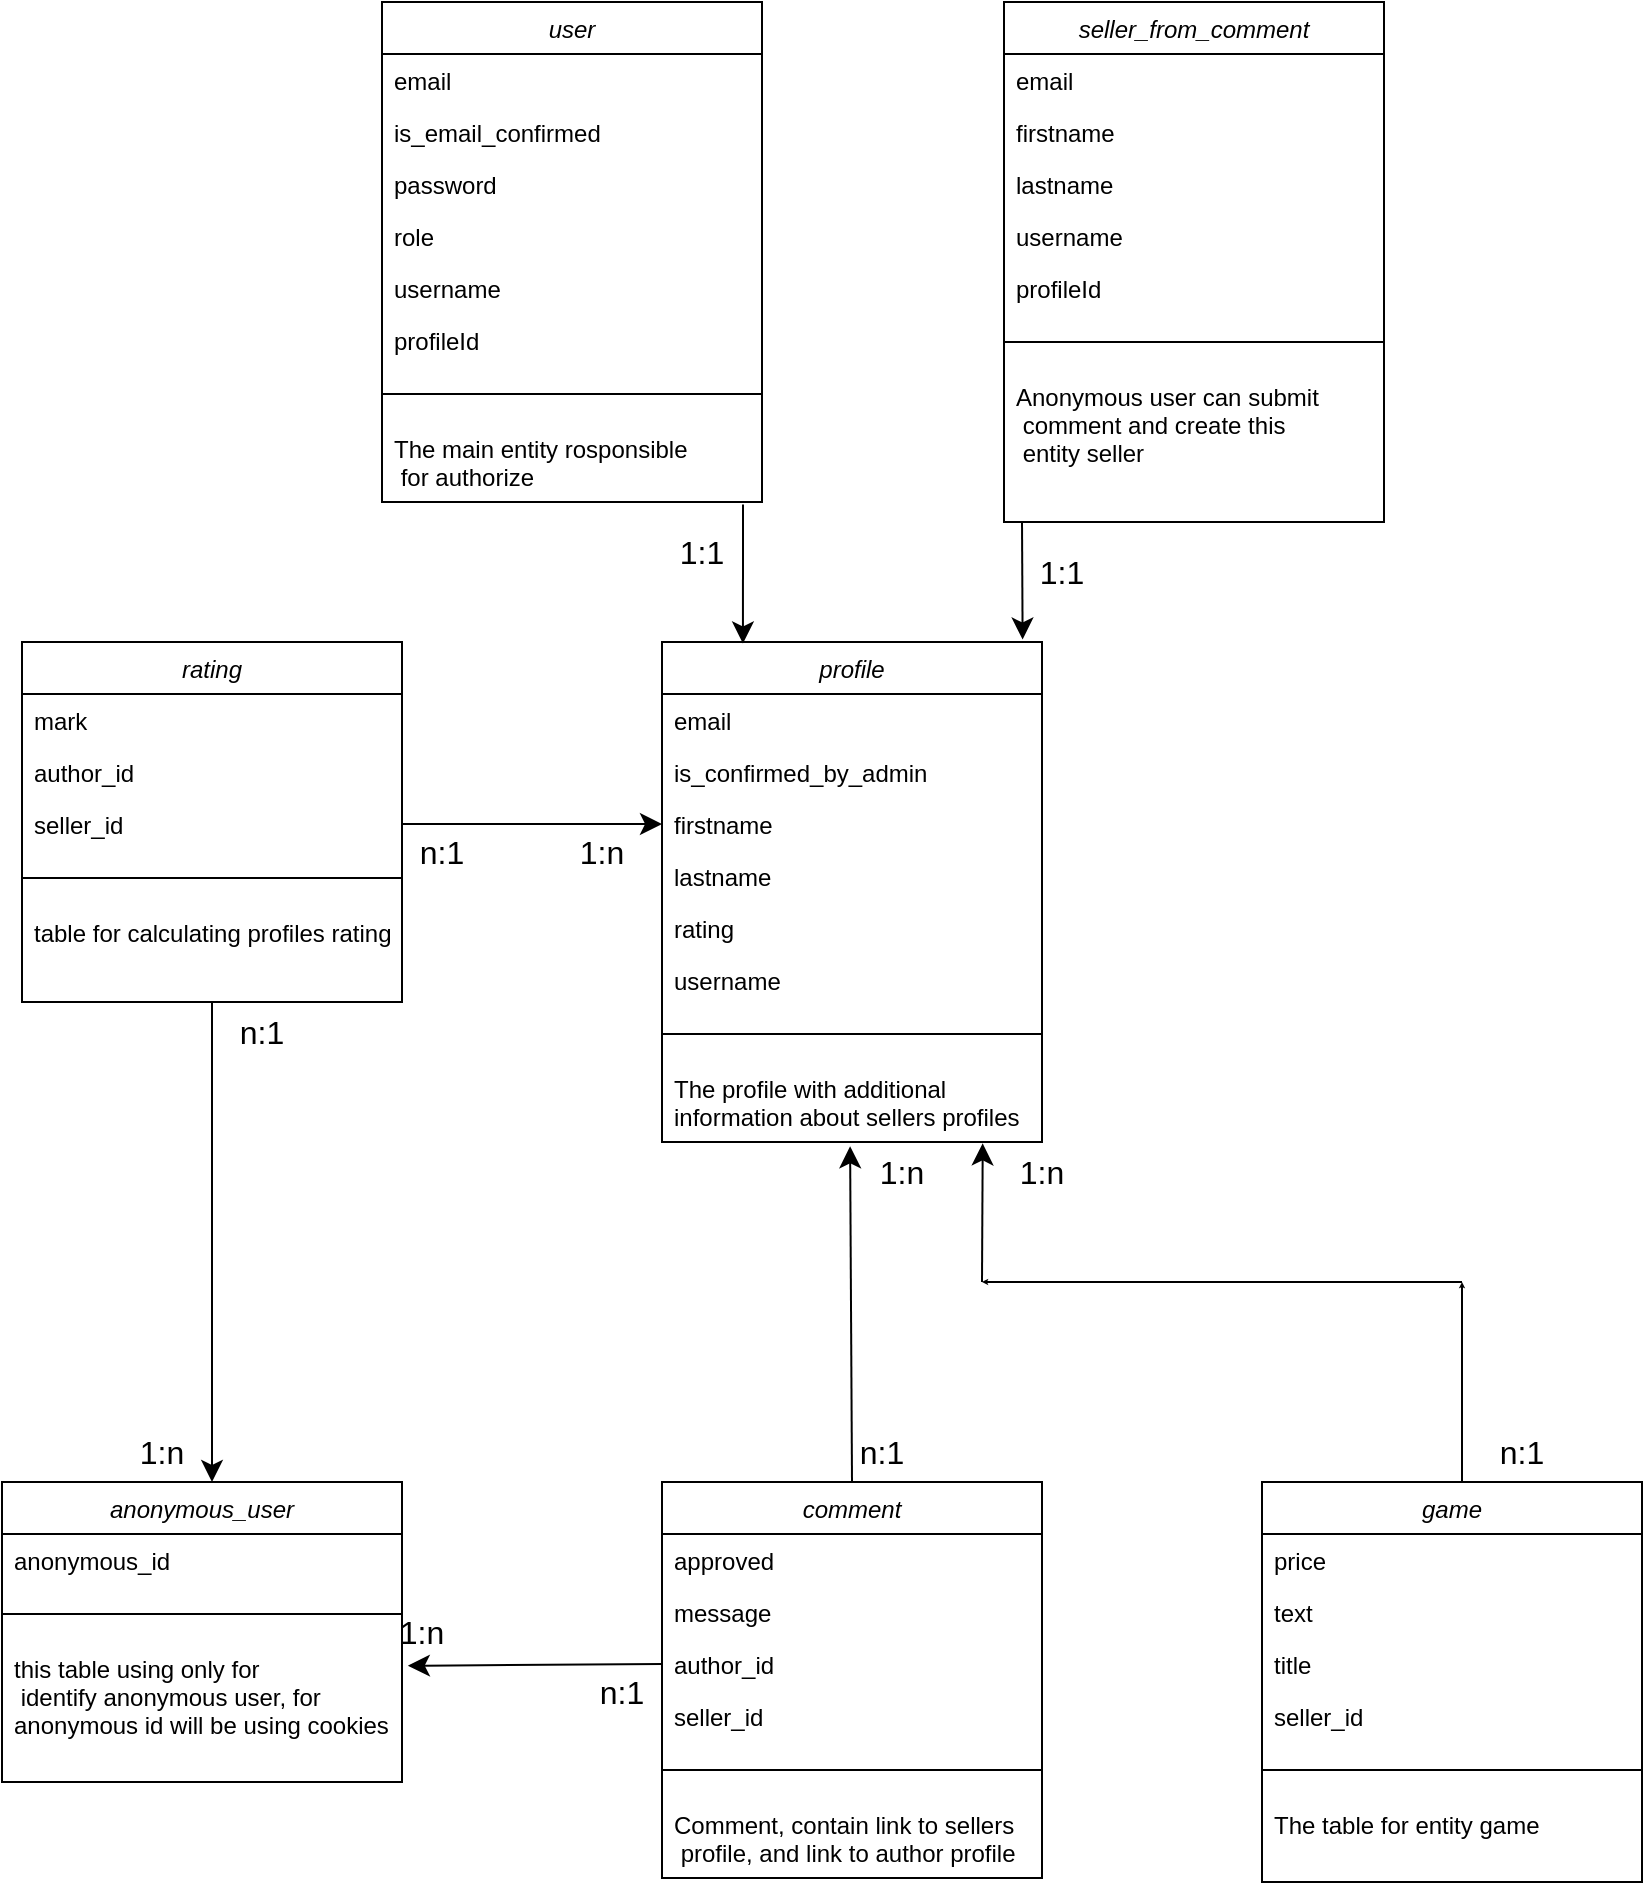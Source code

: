 <mxfile version="24.1.0" type="device">
  <diagram id="C5RBs43oDa-KdzZeNtuy" name="Page-1">
    <mxGraphModel dx="1500" dy="970" grid="0" gridSize="10" guides="1" tooltips="1" connect="1" arrows="1" fold="1" page="0" pageScale="1" pageWidth="1200" pageHeight="1920" math="0" shadow="0">
      <root>
        <mxCell id="WIyWlLk6GJQsqaUBKTNV-0" />
        <mxCell id="WIyWlLk6GJQsqaUBKTNV-1" parent="WIyWlLk6GJQsqaUBKTNV-0" />
        <mxCell id="zkfFHV4jXpPFQw0GAbJ--0" value="user" style="swimlane;fontStyle=2;align=center;verticalAlign=top;childLayout=stackLayout;horizontal=1;startSize=26;horizontalStack=0;resizeParent=1;resizeLast=0;collapsible=1;marginBottom=0;rounded=0;shadow=0;strokeWidth=1;" parent="WIyWlLk6GJQsqaUBKTNV-1" vertex="1">
          <mxGeometry x="220" y="120" width="190" height="250" as="geometry">
            <mxRectangle x="230" y="140" width="160" height="26" as="alternateBounds" />
          </mxGeometry>
        </mxCell>
        <mxCell id="zkfFHV4jXpPFQw0GAbJ--1" value="email" style="text;align=left;verticalAlign=top;spacingLeft=4;spacingRight=4;overflow=hidden;rotatable=0;points=[[0,0.5],[1,0.5]];portConstraint=eastwest;" parent="zkfFHV4jXpPFQw0GAbJ--0" vertex="1">
          <mxGeometry y="26" width="190" height="26" as="geometry" />
        </mxCell>
        <mxCell id="zkfFHV4jXpPFQw0GAbJ--2" value="is_email_confirmed" style="text;align=left;verticalAlign=top;spacingLeft=4;spacingRight=4;overflow=hidden;rotatable=0;points=[[0,0.5],[1,0.5]];portConstraint=eastwest;rounded=0;shadow=0;html=0;" parent="zkfFHV4jXpPFQw0GAbJ--0" vertex="1">
          <mxGeometry y="52" width="190" height="26" as="geometry" />
        </mxCell>
        <mxCell id="zkfFHV4jXpPFQw0GAbJ--3" value="password" style="text;align=left;verticalAlign=top;spacingLeft=4;spacingRight=4;overflow=hidden;rotatable=0;points=[[0,0.5],[1,0.5]];portConstraint=eastwest;rounded=0;shadow=0;html=0;" parent="zkfFHV4jXpPFQw0GAbJ--0" vertex="1">
          <mxGeometry y="78" width="190" height="26" as="geometry" />
        </mxCell>
        <mxCell id="-Q7iYM4gvQ6YKEnY_Iqd-0" value="role&#xa;" style="text;align=left;verticalAlign=top;spacingLeft=4;spacingRight=4;overflow=hidden;rotatable=0;points=[[0,0.5],[1,0.5]];portConstraint=eastwest;rounded=0;shadow=0;html=0;" vertex="1" parent="zkfFHV4jXpPFQw0GAbJ--0">
          <mxGeometry y="104" width="190" height="26" as="geometry" />
        </mxCell>
        <mxCell id="-Q7iYM4gvQ6YKEnY_Iqd-1" value="username" style="text;align=left;verticalAlign=top;spacingLeft=4;spacingRight=4;overflow=hidden;rotatable=0;points=[[0,0.5],[1,0.5]];portConstraint=eastwest;rounded=0;shadow=0;html=0;" vertex="1" parent="zkfFHV4jXpPFQw0GAbJ--0">
          <mxGeometry y="130" width="190" height="26" as="geometry" />
        </mxCell>
        <mxCell id="-Q7iYM4gvQ6YKEnY_Iqd-2" value="profileId" style="text;align=left;verticalAlign=top;spacingLeft=4;spacingRight=4;overflow=hidden;rotatable=0;points=[[0,0.5],[1,0.5]];portConstraint=eastwest;rounded=0;shadow=0;html=0;" vertex="1" parent="zkfFHV4jXpPFQw0GAbJ--0">
          <mxGeometry y="156" width="190" height="26" as="geometry" />
        </mxCell>
        <mxCell id="zkfFHV4jXpPFQw0GAbJ--4" value="" style="line;html=1;strokeWidth=1;align=left;verticalAlign=middle;spacingTop=-1;spacingLeft=3;spacingRight=3;rotatable=0;labelPosition=right;points=[];portConstraint=eastwest;" parent="zkfFHV4jXpPFQw0GAbJ--0" vertex="1">
          <mxGeometry y="182" width="190" height="28" as="geometry" />
        </mxCell>
        <mxCell id="zkfFHV4jXpPFQw0GAbJ--5" value="The main entity rosponsible&#xa; for authorize" style="text;align=left;verticalAlign=top;spacingLeft=4;spacingRight=4;overflow=hidden;rotatable=0;points=[[0,0.5],[1,0.5]];portConstraint=eastwest;" parent="zkfFHV4jXpPFQw0GAbJ--0" vertex="1">
          <mxGeometry y="210" width="190" height="40" as="geometry" />
        </mxCell>
        <mxCell id="-Q7iYM4gvQ6YKEnY_Iqd-26" style="edgeStyle=none;curved=1;rounded=0;orthogonalLoop=1;jettySize=auto;html=1;entryX=0.949;entryY=-0.005;entryDx=0;entryDy=0;fontSize=12;startSize=8;endSize=8;entryPerimeter=0;" edge="1" parent="WIyWlLk6GJQsqaUBKTNV-1" target="-Q7iYM4gvQ6YKEnY_Iqd-13">
          <mxGeometry relative="1" as="geometry">
            <mxPoint x="540" y="380" as="sourcePoint" />
          </mxGeometry>
        </mxCell>
        <mxCell id="-Q7iYM4gvQ6YKEnY_Iqd-3" value="seller_from_comment" style="swimlane;fontStyle=2;align=center;verticalAlign=top;childLayout=stackLayout;horizontal=1;startSize=26;horizontalStack=0;resizeParent=1;resizeLast=0;collapsible=1;marginBottom=0;rounded=0;shadow=0;strokeWidth=1;" vertex="1" parent="WIyWlLk6GJQsqaUBKTNV-1">
          <mxGeometry x="531" y="120" width="190" height="260" as="geometry">
            <mxRectangle x="230" y="140" width="160" height="26" as="alternateBounds" />
          </mxGeometry>
        </mxCell>
        <mxCell id="-Q7iYM4gvQ6YKEnY_Iqd-4" value="email" style="text;align=left;verticalAlign=top;spacingLeft=4;spacingRight=4;overflow=hidden;rotatable=0;points=[[0,0.5],[1,0.5]];portConstraint=eastwest;" vertex="1" parent="-Q7iYM4gvQ6YKEnY_Iqd-3">
          <mxGeometry y="26" width="190" height="26" as="geometry" />
        </mxCell>
        <mxCell id="-Q7iYM4gvQ6YKEnY_Iqd-5" value="firstname" style="text;align=left;verticalAlign=top;spacingLeft=4;spacingRight=4;overflow=hidden;rotatable=0;points=[[0,0.5],[1,0.5]];portConstraint=eastwest;rounded=0;shadow=0;html=0;" vertex="1" parent="-Q7iYM4gvQ6YKEnY_Iqd-3">
          <mxGeometry y="52" width="190" height="26" as="geometry" />
        </mxCell>
        <mxCell id="-Q7iYM4gvQ6YKEnY_Iqd-6" value="lastname" style="text;align=left;verticalAlign=top;spacingLeft=4;spacingRight=4;overflow=hidden;rotatable=0;points=[[0,0.5],[1,0.5]];portConstraint=eastwest;rounded=0;shadow=0;html=0;" vertex="1" parent="-Q7iYM4gvQ6YKEnY_Iqd-3">
          <mxGeometry y="78" width="190" height="26" as="geometry" />
        </mxCell>
        <mxCell id="-Q7iYM4gvQ6YKEnY_Iqd-7" value="username" style="text;align=left;verticalAlign=top;spacingLeft=4;spacingRight=4;overflow=hidden;rotatable=0;points=[[0,0.5],[1,0.5]];portConstraint=eastwest;rounded=0;shadow=0;html=0;" vertex="1" parent="-Q7iYM4gvQ6YKEnY_Iqd-3">
          <mxGeometry y="104" width="190" height="26" as="geometry" />
        </mxCell>
        <mxCell id="-Q7iYM4gvQ6YKEnY_Iqd-9" value="profileId" style="text;align=left;verticalAlign=top;spacingLeft=4;spacingRight=4;overflow=hidden;rotatable=0;points=[[0,0.5],[1,0.5]];portConstraint=eastwest;rounded=0;shadow=0;html=0;" vertex="1" parent="-Q7iYM4gvQ6YKEnY_Iqd-3">
          <mxGeometry y="130" width="190" height="26" as="geometry" />
        </mxCell>
        <mxCell id="-Q7iYM4gvQ6YKEnY_Iqd-10" value="" style="line;html=1;strokeWidth=1;align=left;verticalAlign=middle;spacingTop=-1;spacingLeft=3;spacingRight=3;rotatable=0;labelPosition=right;points=[];portConstraint=eastwest;" vertex="1" parent="-Q7iYM4gvQ6YKEnY_Iqd-3">
          <mxGeometry y="156" width="190" height="28" as="geometry" />
        </mxCell>
        <mxCell id="-Q7iYM4gvQ6YKEnY_Iqd-11" value="Anonymous user can submit&#xa; comment and create this&#xa; entity seller" style="text;align=left;verticalAlign=top;spacingLeft=4;spacingRight=4;overflow=hidden;rotatable=0;points=[[0,0.5],[1,0.5]];portConstraint=eastwest;" vertex="1" parent="-Q7iYM4gvQ6YKEnY_Iqd-3">
          <mxGeometry y="184" width="190" height="56" as="geometry" />
        </mxCell>
        <mxCell id="-Q7iYM4gvQ6YKEnY_Iqd-13" value="profile" style="swimlane;fontStyle=2;align=center;verticalAlign=top;childLayout=stackLayout;horizontal=1;startSize=26;horizontalStack=0;resizeParent=1;resizeLast=0;collapsible=1;marginBottom=0;rounded=0;shadow=0;strokeWidth=1;" vertex="1" parent="WIyWlLk6GJQsqaUBKTNV-1">
          <mxGeometry x="360" y="440" width="190" height="250" as="geometry">
            <mxRectangle x="230" y="140" width="160" height="26" as="alternateBounds" />
          </mxGeometry>
        </mxCell>
        <mxCell id="-Q7iYM4gvQ6YKEnY_Iqd-14" value="email" style="text;align=left;verticalAlign=top;spacingLeft=4;spacingRight=4;overflow=hidden;rotatable=0;points=[[0,0.5],[1,0.5]];portConstraint=eastwest;" vertex="1" parent="-Q7iYM4gvQ6YKEnY_Iqd-13">
          <mxGeometry y="26" width="190" height="26" as="geometry" />
        </mxCell>
        <mxCell id="-Q7iYM4gvQ6YKEnY_Iqd-15" value="is_confirmed_by_admin" style="text;align=left;verticalAlign=top;spacingLeft=4;spacingRight=4;overflow=hidden;rotatable=0;points=[[0,0.5],[1,0.5]];portConstraint=eastwest;rounded=0;shadow=0;html=0;" vertex="1" parent="-Q7iYM4gvQ6YKEnY_Iqd-13">
          <mxGeometry y="52" width="190" height="26" as="geometry" />
        </mxCell>
        <mxCell id="-Q7iYM4gvQ6YKEnY_Iqd-16" value="firstname" style="text;align=left;verticalAlign=top;spacingLeft=4;spacingRight=4;overflow=hidden;rotatable=0;points=[[0,0.5],[1,0.5]];portConstraint=eastwest;rounded=0;shadow=0;html=0;" vertex="1" parent="-Q7iYM4gvQ6YKEnY_Iqd-13">
          <mxGeometry y="78" width="190" height="26" as="geometry" />
        </mxCell>
        <mxCell id="-Q7iYM4gvQ6YKEnY_Iqd-17" value="lastname" style="text;align=left;verticalAlign=top;spacingLeft=4;spacingRight=4;overflow=hidden;rotatable=0;points=[[0,0.5],[1,0.5]];portConstraint=eastwest;rounded=0;shadow=0;html=0;" vertex="1" parent="-Q7iYM4gvQ6YKEnY_Iqd-13">
          <mxGeometry y="104" width="190" height="26" as="geometry" />
        </mxCell>
        <mxCell id="-Q7iYM4gvQ6YKEnY_Iqd-18" value="rating" style="text;align=left;verticalAlign=top;spacingLeft=4;spacingRight=4;overflow=hidden;rotatable=0;points=[[0,0.5],[1,0.5]];portConstraint=eastwest;rounded=0;shadow=0;html=0;" vertex="1" parent="-Q7iYM4gvQ6YKEnY_Iqd-13">
          <mxGeometry y="130" width="190" height="26" as="geometry" />
        </mxCell>
        <mxCell id="-Q7iYM4gvQ6YKEnY_Iqd-19" value="username" style="text;align=left;verticalAlign=top;spacingLeft=4;spacingRight=4;overflow=hidden;rotatable=0;points=[[0,0.5],[1,0.5]];portConstraint=eastwest;rounded=0;shadow=0;html=0;" vertex="1" parent="-Q7iYM4gvQ6YKEnY_Iqd-13">
          <mxGeometry y="156" width="190" height="26" as="geometry" />
        </mxCell>
        <mxCell id="-Q7iYM4gvQ6YKEnY_Iqd-20" value="" style="line;html=1;strokeWidth=1;align=left;verticalAlign=middle;spacingTop=-1;spacingLeft=3;spacingRight=3;rotatable=0;labelPosition=right;points=[];portConstraint=eastwest;" vertex="1" parent="-Q7iYM4gvQ6YKEnY_Iqd-13">
          <mxGeometry y="182" width="190" height="28" as="geometry" />
        </mxCell>
        <mxCell id="-Q7iYM4gvQ6YKEnY_Iqd-21" value="The profile with additional &#xa;information about sellers profiles" style="text;align=left;verticalAlign=top;spacingLeft=4;spacingRight=4;overflow=hidden;rotatable=0;points=[[0,0.5],[1,0.5]];portConstraint=eastwest;" vertex="1" parent="-Q7iYM4gvQ6YKEnY_Iqd-13">
          <mxGeometry y="210" width="190" height="40" as="geometry" />
        </mxCell>
        <mxCell id="-Q7iYM4gvQ6YKEnY_Iqd-23" style="edgeStyle=none;curved=1;rounded=0;orthogonalLoop=1;jettySize=auto;html=1;entryX=0.213;entryY=0.003;entryDx=0;entryDy=0;fontSize=12;startSize=8;endSize=8;exitX=0.95;exitY=1.03;exitDx=0;exitDy=0;exitPerimeter=0;entryPerimeter=0;" edge="1" parent="WIyWlLk6GJQsqaUBKTNV-1" source="zkfFHV4jXpPFQw0GAbJ--5" target="-Q7iYM4gvQ6YKEnY_Iqd-13">
          <mxGeometry relative="1" as="geometry" />
        </mxCell>
        <mxCell id="-Q7iYM4gvQ6YKEnY_Iqd-24" value="1:1" style="text;html=1;align=center;verticalAlign=middle;whiteSpace=wrap;rounded=0;fontSize=16;" vertex="1" parent="WIyWlLk6GJQsqaUBKTNV-1">
          <mxGeometry x="370" y="390" width="20" height="10" as="geometry" />
        </mxCell>
        <mxCell id="-Q7iYM4gvQ6YKEnY_Iqd-27" value="1:1" style="text;html=1;align=center;verticalAlign=middle;whiteSpace=wrap;rounded=0;fontSize=16;" vertex="1" parent="WIyWlLk6GJQsqaUBKTNV-1">
          <mxGeometry x="550" y="400" width="20" height="10" as="geometry" />
        </mxCell>
        <mxCell id="-Q7iYM4gvQ6YKEnY_Iqd-28" value="comment" style="swimlane;fontStyle=2;align=center;verticalAlign=top;childLayout=stackLayout;horizontal=1;startSize=26;horizontalStack=0;resizeParent=1;resizeLast=0;collapsible=1;marginBottom=0;rounded=0;shadow=0;strokeWidth=1;" vertex="1" parent="WIyWlLk6GJQsqaUBKTNV-1">
          <mxGeometry x="360" y="860" width="190" height="198" as="geometry">
            <mxRectangle x="230" y="140" width="160" height="26" as="alternateBounds" />
          </mxGeometry>
        </mxCell>
        <mxCell id="-Q7iYM4gvQ6YKEnY_Iqd-29" value="approved" style="text;align=left;verticalAlign=top;spacingLeft=4;spacingRight=4;overflow=hidden;rotatable=0;points=[[0,0.5],[1,0.5]];portConstraint=eastwest;" vertex="1" parent="-Q7iYM4gvQ6YKEnY_Iqd-28">
          <mxGeometry y="26" width="190" height="26" as="geometry" />
        </mxCell>
        <mxCell id="-Q7iYM4gvQ6YKEnY_Iqd-30" value="message" style="text;align=left;verticalAlign=top;spacingLeft=4;spacingRight=4;overflow=hidden;rotatable=0;points=[[0,0.5],[1,0.5]];portConstraint=eastwest;rounded=0;shadow=0;html=0;" vertex="1" parent="-Q7iYM4gvQ6YKEnY_Iqd-28">
          <mxGeometry y="52" width="190" height="26" as="geometry" />
        </mxCell>
        <mxCell id="-Q7iYM4gvQ6YKEnY_Iqd-31" value="author_id" style="text;align=left;verticalAlign=top;spacingLeft=4;spacingRight=4;overflow=hidden;rotatable=0;points=[[0,0.5],[1,0.5]];portConstraint=eastwest;rounded=0;shadow=0;html=0;" vertex="1" parent="-Q7iYM4gvQ6YKEnY_Iqd-28">
          <mxGeometry y="78" width="190" height="26" as="geometry" />
        </mxCell>
        <mxCell id="-Q7iYM4gvQ6YKEnY_Iqd-32" value="seller_id" style="text;align=left;verticalAlign=top;spacingLeft=4;spacingRight=4;overflow=hidden;rotatable=0;points=[[0,0.5],[1,0.5]];portConstraint=eastwest;rounded=0;shadow=0;html=0;" vertex="1" parent="-Q7iYM4gvQ6YKEnY_Iqd-28">
          <mxGeometry y="104" width="190" height="26" as="geometry" />
        </mxCell>
        <mxCell id="-Q7iYM4gvQ6YKEnY_Iqd-35" value="" style="line;html=1;strokeWidth=1;align=left;verticalAlign=middle;spacingTop=-1;spacingLeft=3;spacingRight=3;rotatable=0;labelPosition=right;points=[];portConstraint=eastwest;" vertex="1" parent="-Q7iYM4gvQ6YKEnY_Iqd-28">
          <mxGeometry y="130" width="190" height="28" as="geometry" />
        </mxCell>
        <mxCell id="-Q7iYM4gvQ6YKEnY_Iqd-36" value="Comment, contain link to sellers&#xa; profile, and link to author profile" style="text;align=left;verticalAlign=top;spacingLeft=4;spacingRight=4;overflow=hidden;rotatable=0;points=[[0,0.5],[1,0.5]];portConstraint=eastwest;" vertex="1" parent="-Q7iYM4gvQ6YKEnY_Iqd-28">
          <mxGeometry y="158" width="190" height="40" as="geometry" />
        </mxCell>
        <mxCell id="-Q7iYM4gvQ6YKEnY_Iqd-39" style="edgeStyle=none;curved=1;rounded=0;orthogonalLoop=1;jettySize=auto;html=1;exitX=0.5;exitY=0;exitDx=0;exitDy=0;entryX=0.495;entryY=1.054;entryDx=0;entryDy=0;entryPerimeter=0;fontSize=12;startSize=8;endSize=8;" edge="1" parent="WIyWlLk6GJQsqaUBKTNV-1" source="-Q7iYM4gvQ6YKEnY_Iqd-28" target="-Q7iYM4gvQ6YKEnY_Iqd-21">
          <mxGeometry relative="1" as="geometry" />
        </mxCell>
        <mxCell id="-Q7iYM4gvQ6YKEnY_Iqd-40" value="anonymous_user" style="swimlane;fontStyle=2;align=center;verticalAlign=top;childLayout=stackLayout;horizontal=1;startSize=26;horizontalStack=0;resizeParent=1;resizeLast=0;collapsible=1;marginBottom=0;rounded=0;shadow=0;strokeWidth=1;" vertex="1" parent="WIyWlLk6GJQsqaUBKTNV-1">
          <mxGeometry x="30" y="860" width="200" height="150" as="geometry">
            <mxRectangle x="230" y="140" width="160" height="26" as="alternateBounds" />
          </mxGeometry>
        </mxCell>
        <mxCell id="-Q7iYM4gvQ6YKEnY_Iqd-46" value="anonymous_id" style="text;align=left;verticalAlign=top;spacingLeft=4;spacingRight=4;overflow=hidden;rotatable=0;points=[[0,0.5],[1,0.5]];portConstraint=eastwest;rounded=0;shadow=0;html=0;" vertex="1" parent="-Q7iYM4gvQ6YKEnY_Iqd-40">
          <mxGeometry y="26" width="200" height="26" as="geometry" />
        </mxCell>
        <mxCell id="-Q7iYM4gvQ6YKEnY_Iqd-47" value="" style="line;html=1;strokeWidth=1;align=left;verticalAlign=middle;spacingTop=-1;spacingLeft=3;spacingRight=3;rotatable=0;labelPosition=right;points=[];portConstraint=eastwest;" vertex="1" parent="-Q7iYM4gvQ6YKEnY_Iqd-40">
          <mxGeometry y="52" width="200" height="28" as="geometry" />
        </mxCell>
        <mxCell id="-Q7iYM4gvQ6YKEnY_Iqd-48" value="this table using only for&#xa; identify anonymous user, for&#xa;anonymous id will be using cookies" style="text;align=left;verticalAlign=top;spacingLeft=4;spacingRight=4;overflow=hidden;rotatable=0;points=[[0,0.5],[1,0.5]];portConstraint=eastwest;" vertex="1" parent="-Q7iYM4gvQ6YKEnY_Iqd-40">
          <mxGeometry y="80" width="200" height="60" as="geometry" />
        </mxCell>
        <mxCell id="-Q7iYM4gvQ6YKEnY_Iqd-49" style="edgeStyle=none;curved=1;rounded=0;orthogonalLoop=1;jettySize=auto;html=1;exitX=0;exitY=0.5;exitDx=0;exitDy=0;entryX=0.382;entryY=1.063;entryDx=0;entryDy=0;entryPerimeter=0;fontSize=12;startSize=8;endSize=8;" edge="1" parent="WIyWlLk6GJQsqaUBKTNV-1" source="-Q7iYM4gvQ6YKEnY_Iqd-31" target="-Q7iYM4gvQ6YKEnY_Iqd-54">
          <mxGeometry relative="1" as="geometry" />
        </mxCell>
        <mxCell id="-Q7iYM4gvQ6YKEnY_Iqd-50" value="1:n&lt;div&gt;&lt;br&gt;&lt;/div&gt;" style="text;html=1;align=center;verticalAlign=middle;whiteSpace=wrap;rounded=0;fontSize=16;" vertex="1" parent="WIyWlLk6GJQsqaUBKTNV-1">
          <mxGeometry x="450" y="700" width="60" height="30" as="geometry" />
        </mxCell>
        <mxCell id="-Q7iYM4gvQ6YKEnY_Iqd-53" value="n:1" style="text;html=1;align=center;verticalAlign=middle;whiteSpace=wrap;rounded=0;fontSize=16;" vertex="1" parent="WIyWlLk6GJQsqaUBKTNV-1">
          <mxGeometry x="440" y="830" width="60" height="30" as="geometry" />
        </mxCell>
        <mxCell id="-Q7iYM4gvQ6YKEnY_Iqd-54" value="1:n" style="text;html=1;align=center;verticalAlign=middle;whiteSpace=wrap;rounded=0;fontSize=16;" vertex="1" parent="WIyWlLk6GJQsqaUBKTNV-1">
          <mxGeometry x="210" y="920" width="60" height="30" as="geometry" />
        </mxCell>
        <mxCell id="-Q7iYM4gvQ6YKEnY_Iqd-56" style="edgeStyle=none;curved=1;rounded=0;orthogonalLoop=1;jettySize=auto;html=1;exitX=0.75;exitY=1;exitDx=0;exitDy=0;fontSize=12;startSize=8;endSize=8;" edge="1" parent="WIyWlLk6GJQsqaUBKTNV-1" source="-Q7iYM4gvQ6YKEnY_Iqd-54" target="-Q7iYM4gvQ6YKEnY_Iqd-54">
          <mxGeometry relative="1" as="geometry" />
        </mxCell>
        <mxCell id="-Q7iYM4gvQ6YKEnY_Iqd-57" value="n:1" style="text;html=1;align=center;verticalAlign=middle;whiteSpace=wrap;rounded=0;fontSize=16;" vertex="1" parent="WIyWlLk6GJQsqaUBKTNV-1">
          <mxGeometry x="310" y="950" width="60" height="30" as="geometry" />
        </mxCell>
        <mxCell id="-Q7iYM4gvQ6YKEnY_Iqd-59" value="game" style="swimlane;fontStyle=2;align=center;verticalAlign=top;childLayout=stackLayout;horizontal=1;startSize=26;horizontalStack=0;resizeParent=1;resizeLast=0;collapsible=1;marginBottom=0;rounded=0;shadow=0;strokeWidth=1;" vertex="1" parent="WIyWlLk6GJQsqaUBKTNV-1">
          <mxGeometry x="660" y="860" width="190" height="200" as="geometry">
            <mxRectangle x="230" y="140" width="160" height="26" as="alternateBounds" />
          </mxGeometry>
        </mxCell>
        <mxCell id="-Q7iYM4gvQ6YKEnY_Iqd-60" value="price" style="text;align=left;verticalAlign=top;spacingLeft=4;spacingRight=4;overflow=hidden;rotatable=0;points=[[0,0.5],[1,0.5]];portConstraint=eastwest;" vertex="1" parent="-Q7iYM4gvQ6YKEnY_Iqd-59">
          <mxGeometry y="26" width="190" height="26" as="geometry" />
        </mxCell>
        <mxCell id="-Q7iYM4gvQ6YKEnY_Iqd-61" value="text" style="text;align=left;verticalAlign=top;spacingLeft=4;spacingRight=4;overflow=hidden;rotatable=0;points=[[0,0.5],[1,0.5]];portConstraint=eastwest;rounded=0;shadow=0;html=0;" vertex="1" parent="-Q7iYM4gvQ6YKEnY_Iqd-59">
          <mxGeometry y="52" width="190" height="26" as="geometry" />
        </mxCell>
        <mxCell id="-Q7iYM4gvQ6YKEnY_Iqd-62" value="title" style="text;align=left;verticalAlign=top;spacingLeft=4;spacingRight=4;overflow=hidden;rotatable=0;points=[[0,0.5],[1,0.5]];portConstraint=eastwest;rounded=0;shadow=0;html=0;" vertex="1" parent="-Q7iYM4gvQ6YKEnY_Iqd-59">
          <mxGeometry y="78" width="190" height="26" as="geometry" />
        </mxCell>
        <mxCell id="-Q7iYM4gvQ6YKEnY_Iqd-63" value="seller_id" style="text;align=left;verticalAlign=top;spacingLeft=4;spacingRight=4;overflow=hidden;rotatable=0;points=[[0,0.5],[1,0.5]];portConstraint=eastwest;rounded=0;shadow=0;html=0;" vertex="1" parent="-Q7iYM4gvQ6YKEnY_Iqd-59">
          <mxGeometry y="104" width="190" height="26" as="geometry" />
        </mxCell>
        <mxCell id="-Q7iYM4gvQ6YKEnY_Iqd-66" value="" style="line;html=1;strokeWidth=1;align=left;verticalAlign=middle;spacingTop=-1;spacingLeft=3;spacingRight=3;rotatable=0;labelPosition=right;points=[];portConstraint=eastwest;" vertex="1" parent="-Q7iYM4gvQ6YKEnY_Iqd-59">
          <mxGeometry y="130" width="190" height="28" as="geometry" />
        </mxCell>
        <mxCell id="-Q7iYM4gvQ6YKEnY_Iqd-67" value="The table for entity game" style="text;align=left;verticalAlign=top;spacingLeft=4;spacingRight=4;overflow=hidden;rotatable=0;points=[[0,0.5],[1,0.5]];portConstraint=eastwest;" vertex="1" parent="-Q7iYM4gvQ6YKEnY_Iqd-59">
          <mxGeometry y="158" width="190" height="40" as="geometry" />
        </mxCell>
        <mxCell id="-Q7iYM4gvQ6YKEnY_Iqd-70" value="" style="endArrow=classic;html=1;rounded=0;fontSize=12;startSize=8;endSize=0;curved=1;strokeColor=default;" edge="1" parent="WIyWlLk6GJQsqaUBKTNV-1">
          <mxGeometry width="50" height="50" relative="1" as="geometry">
            <mxPoint x="760" y="860" as="sourcePoint" />
            <mxPoint x="760" y="760" as="targetPoint" />
          </mxGeometry>
        </mxCell>
        <mxCell id="-Q7iYM4gvQ6YKEnY_Iqd-71" value="" style="endArrow=classic;html=1;rounded=0;fontSize=12;startSize=8;endSize=0;curved=1;" edge="1" parent="WIyWlLk6GJQsqaUBKTNV-1">
          <mxGeometry width="50" height="50" relative="1" as="geometry">
            <mxPoint x="760" y="760" as="sourcePoint" />
            <mxPoint x="520" y="760" as="targetPoint" />
          </mxGeometry>
        </mxCell>
        <mxCell id="-Q7iYM4gvQ6YKEnY_Iqd-73" value="" style="endArrow=classic;html=1;rounded=0;fontSize=12;startSize=8;endSize=8;curved=1;entryX=0.844;entryY=1.017;entryDx=0;entryDy=0;entryPerimeter=0;" edge="1" parent="WIyWlLk6GJQsqaUBKTNV-1" target="-Q7iYM4gvQ6YKEnY_Iqd-21">
          <mxGeometry width="50" height="50" relative="1" as="geometry">
            <mxPoint x="520" y="760" as="sourcePoint" />
            <mxPoint x="850" y="670" as="targetPoint" />
          </mxGeometry>
        </mxCell>
        <mxCell id="-Q7iYM4gvQ6YKEnY_Iqd-86" style="edgeStyle=none;curved=1;rounded=0;orthogonalLoop=1;jettySize=auto;html=1;exitX=0.5;exitY=1;exitDx=0;exitDy=0;fontSize=12;startSize=8;endSize=8;" edge="1" parent="WIyWlLk6GJQsqaUBKTNV-1" source="-Q7iYM4gvQ6YKEnY_Iqd-74">
          <mxGeometry relative="1" as="geometry">
            <mxPoint x="135" y="860" as="targetPoint" />
          </mxGeometry>
        </mxCell>
        <mxCell id="-Q7iYM4gvQ6YKEnY_Iqd-74" value="rating" style="swimlane;fontStyle=2;align=center;verticalAlign=top;childLayout=stackLayout;horizontal=1;startSize=26;horizontalStack=0;resizeParent=1;resizeLast=0;collapsible=1;marginBottom=0;rounded=0;shadow=0;strokeWidth=1;" vertex="1" parent="WIyWlLk6GJQsqaUBKTNV-1">
          <mxGeometry x="40" y="440" width="190" height="180" as="geometry">
            <mxRectangle x="230" y="140" width="160" height="26" as="alternateBounds" />
          </mxGeometry>
        </mxCell>
        <mxCell id="-Q7iYM4gvQ6YKEnY_Iqd-75" value="mark" style="text;align=left;verticalAlign=top;spacingLeft=4;spacingRight=4;overflow=hidden;rotatable=0;points=[[0,0.5],[1,0.5]];portConstraint=eastwest;" vertex="1" parent="-Q7iYM4gvQ6YKEnY_Iqd-74">
          <mxGeometry y="26" width="190" height="26" as="geometry" />
        </mxCell>
        <mxCell id="-Q7iYM4gvQ6YKEnY_Iqd-76" value="author_id" style="text;align=left;verticalAlign=top;spacingLeft=4;spacingRight=4;overflow=hidden;rotatable=0;points=[[0,0.5],[1,0.5]];portConstraint=eastwest;rounded=0;shadow=0;html=0;" vertex="1" parent="-Q7iYM4gvQ6YKEnY_Iqd-74">
          <mxGeometry y="52" width="190" height="26" as="geometry" />
        </mxCell>
        <mxCell id="-Q7iYM4gvQ6YKEnY_Iqd-77" value="seller_id" style="text;align=left;verticalAlign=top;spacingLeft=4;spacingRight=4;overflow=hidden;rotatable=0;points=[[0,0.5],[1,0.5]];portConstraint=eastwest;rounded=0;shadow=0;html=0;" vertex="1" parent="-Q7iYM4gvQ6YKEnY_Iqd-74">
          <mxGeometry y="78" width="190" height="26" as="geometry" />
        </mxCell>
        <mxCell id="-Q7iYM4gvQ6YKEnY_Iqd-81" value="" style="line;html=1;strokeWidth=1;align=left;verticalAlign=middle;spacingTop=-1;spacingLeft=3;spacingRight=3;rotatable=0;labelPosition=right;points=[];portConstraint=eastwest;" vertex="1" parent="-Q7iYM4gvQ6YKEnY_Iqd-74">
          <mxGeometry y="104" width="190" height="28" as="geometry" />
        </mxCell>
        <mxCell id="-Q7iYM4gvQ6YKEnY_Iqd-82" value="table for calculating profiles rating" style="text;align=left;verticalAlign=top;spacingLeft=4;spacingRight=4;overflow=hidden;rotatable=0;points=[[0,0.5],[1,0.5]];portConstraint=eastwest;" vertex="1" parent="-Q7iYM4gvQ6YKEnY_Iqd-74">
          <mxGeometry y="132" width="190" height="40" as="geometry" />
        </mxCell>
        <mxCell id="-Q7iYM4gvQ6YKEnY_Iqd-87" style="edgeStyle=none;curved=1;rounded=0;orthogonalLoop=1;jettySize=auto;html=1;exitX=1;exitY=0.5;exitDx=0;exitDy=0;fontSize=12;startSize=8;endSize=8;" edge="1" parent="WIyWlLk6GJQsqaUBKTNV-1" source="-Q7iYM4gvQ6YKEnY_Iqd-77" target="-Q7iYM4gvQ6YKEnY_Iqd-16">
          <mxGeometry relative="1" as="geometry" />
        </mxCell>
        <mxCell id="-Q7iYM4gvQ6YKEnY_Iqd-88" value="1:n&lt;div&gt;&lt;br&gt;&lt;/div&gt;" style="text;html=1;align=center;verticalAlign=middle;whiteSpace=wrap;rounded=0;fontSize=16;" vertex="1" parent="WIyWlLk6GJQsqaUBKTNV-1">
          <mxGeometry x="520" y="700" width="60" height="30" as="geometry" />
        </mxCell>
        <mxCell id="-Q7iYM4gvQ6YKEnY_Iqd-89" value="n:1" style="text;html=1;align=center;verticalAlign=middle;whiteSpace=wrap;rounded=0;fontSize=16;" vertex="1" parent="WIyWlLk6GJQsqaUBKTNV-1">
          <mxGeometry x="760" y="830" width="60" height="30" as="geometry" />
        </mxCell>
        <mxCell id="-Q7iYM4gvQ6YKEnY_Iqd-90" value="1:n&lt;div&gt;&lt;br&gt;&lt;/div&gt;" style="text;html=1;align=center;verticalAlign=middle;whiteSpace=wrap;rounded=0;fontSize=16;" vertex="1" parent="WIyWlLk6GJQsqaUBKTNV-1">
          <mxGeometry x="80" y="840" width="60" height="30" as="geometry" />
        </mxCell>
        <mxCell id="-Q7iYM4gvQ6YKEnY_Iqd-91" value="n:1" style="text;html=1;align=center;verticalAlign=middle;whiteSpace=wrap;rounded=0;fontSize=16;" vertex="1" parent="WIyWlLk6GJQsqaUBKTNV-1">
          <mxGeometry x="130" y="620" width="60" height="30" as="geometry" />
        </mxCell>
        <mxCell id="-Q7iYM4gvQ6YKEnY_Iqd-92" value="1:n&lt;div&gt;&lt;br&gt;&lt;/div&gt;" style="text;html=1;align=center;verticalAlign=middle;whiteSpace=wrap;rounded=0;fontSize=16;" vertex="1" parent="WIyWlLk6GJQsqaUBKTNV-1">
          <mxGeometry x="300" y="540" width="60" height="30" as="geometry" />
        </mxCell>
        <mxCell id="-Q7iYM4gvQ6YKEnY_Iqd-93" value="n:1" style="text;html=1;align=center;verticalAlign=middle;whiteSpace=wrap;rounded=0;fontSize=16;" vertex="1" parent="WIyWlLk6GJQsqaUBKTNV-1">
          <mxGeometry x="220" y="530" width="60" height="30" as="geometry" />
        </mxCell>
      </root>
    </mxGraphModel>
  </diagram>
</mxfile>
